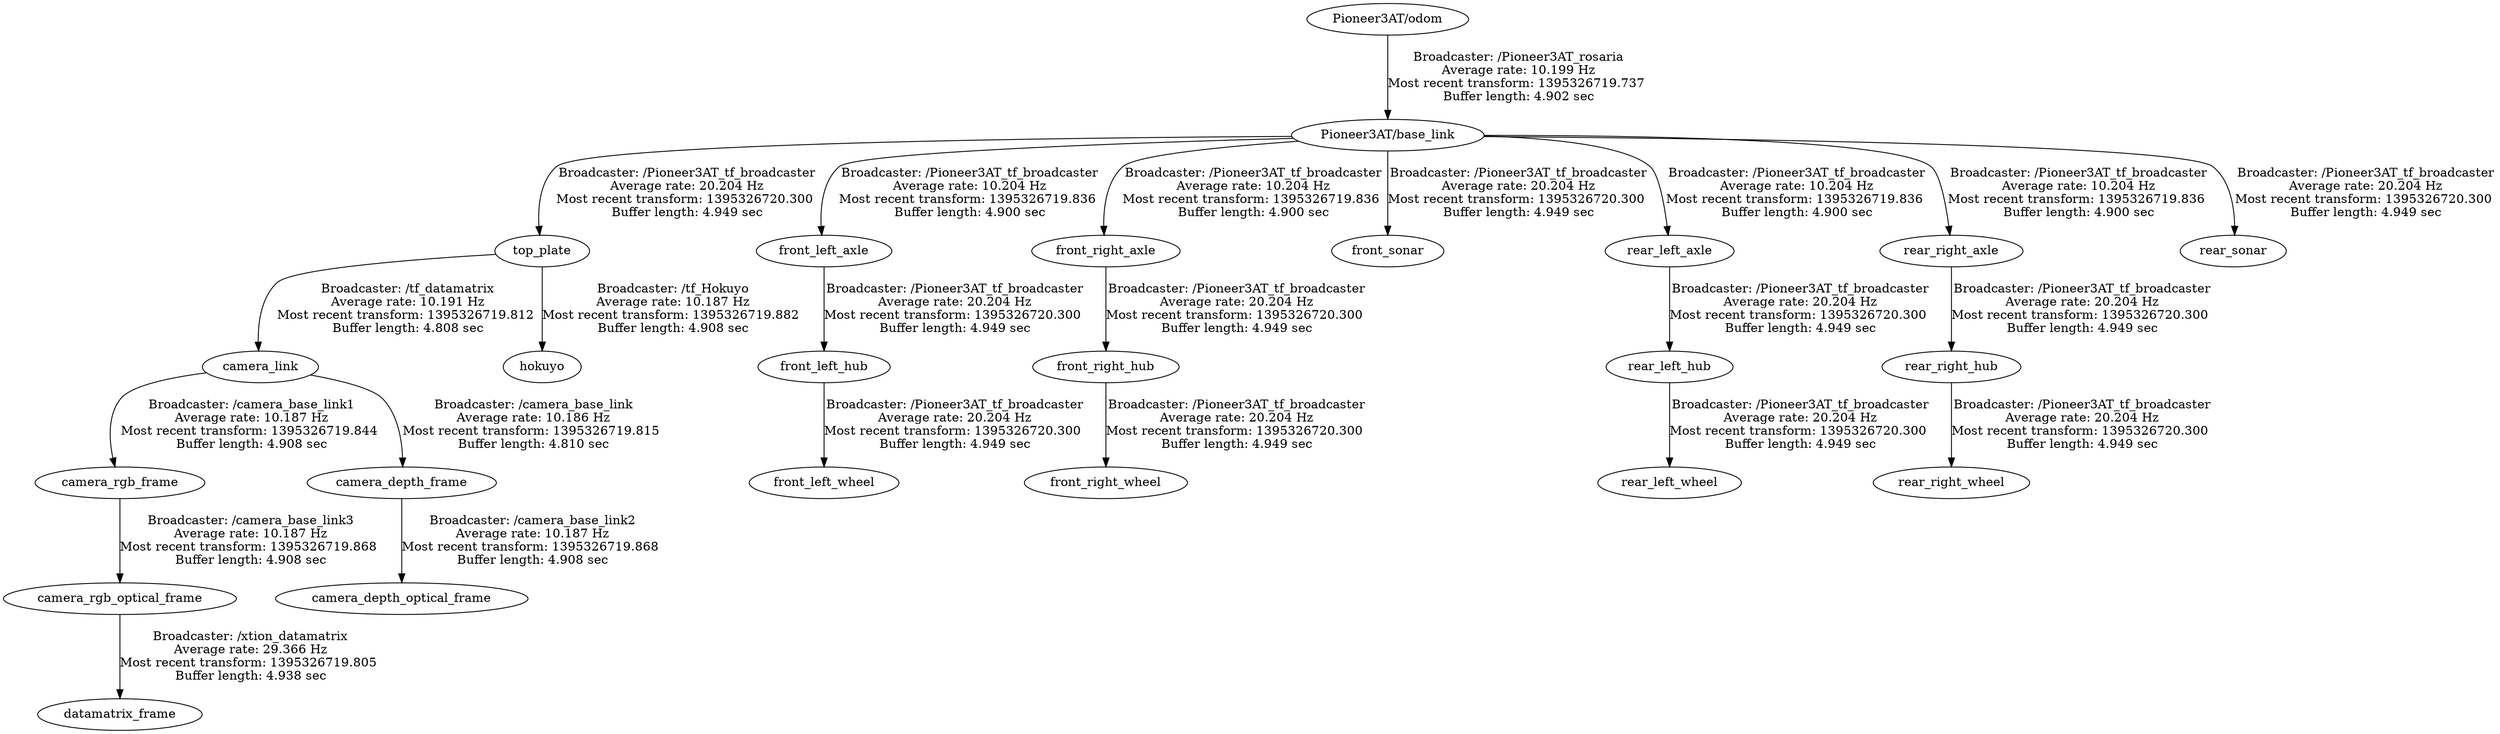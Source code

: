 digraph G {
"Pioneer3AT/odom" -> "Pioneer3AT/base_link"[label="Broadcaster: /Pioneer3AT_rosaria\nAverage rate: 10.199 Hz\nMost recent transform: 1395326719.737 \nBuffer length: 4.902 sec\n"];
"camera_link" -> "camera_rgb_frame"[label="Broadcaster: /camera_base_link1\nAverage rate: 10.187 Hz\nMost recent transform: 1395326719.844 \nBuffer length: 4.908 sec\n"];
"top_plate" -> "camera_link"[label="Broadcaster: /tf_datamatrix\nAverage rate: 10.191 Hz\nMost recent transform: 1395326719.812 \nBuffer length: 4.808 sec\n"];
"Pioneer3AT/base_link" -> "top_plate"[label="Broadcaster: /Pioneer3AT_tf_broadcaster\nAverage rate: 20.204 Hz\nMost recent transform: 1395326720.300 \nBuffer length: 4.949 sec\n"];
"front_left_axle" -> "front_left_hub"[label="Broadcaster: /Pioneer3AT_tf_broadcaster\nAverage rate: 20.204 Hz\nMost recent transform: 1395326720.300 \nBuffer length: 4.949 sec\n"];
"Pioneer3AT/base_link" -> "front_left_axle"[label="Broadcaster: /Pioneer3AT_tf_broadcaster\nAverage rate: 10.204 Hz\nMost recent transform: 1395326719.836 \nBuffer length: 4.900 sec\n"];
"front_left_hub" -> "front_left_wheel"[label="Broadcaster: /Pioneer3AT_tf_broadcaster\nAverage rate: 20.204 Hz\nMost recent transform: 1395326720.300 \nBuffer length: 4.949 sec\n"];
"front_right_axle" -> "front_right_hub"[label="Broadcaster: /Pioneer3AT_tf_broadcaster\nAverage rate: 20.204 Hz\nMost recent transform: 1395326720.300 \nBuffer length: 4.949 sec\n"];
"Pioneer3AT/base_link" -> "front_right_axle"[label="Broadcaster: /Pioneer3AT_tf_broadcaster\nAverage rate: 10.204 Hz\nMost recent transform: 1395326719.836 \nBuffer length: 4.900 sec\n"];
"front_right_hub" -> "front_right_wheel"[label="Broadcaster: /Pioneer3AT_tf_broadcaster\nAverage rate: 20.204 Hz\nMost recent transform: 1395326720.300 \nBuffer length: 4.949 sec\n"];
"Pioneer3AT/base_link" -> "front_sonar"[label="Broadcaster: /Pioneer3AT_tf_broadcaster\nAverage rate: 20.204 Hz\nMost recent transform: 1395326720.300 \nBuffer length: 4.949 sec\n"];
"rear_left_axle" -> "rear_left_hub"[label="Broadcaster: /Pioneer3AT_tf_broadcaster\nAverage rate: 20.204 Hz\nMost recent transform: 1395326720.300 \nBuffer length: 4.949 sec\n"];
"Pioneer3AT/base_link" -> "rear_left_axle"[label="Broadcaster: /Pioneer3AT_tf_broadcaster\nAverage rate: 10.204 Hz\nMost recent transform: 1395326719.836 \nBuffer length: 4.900 sec\n"];
"rear_left_hub" -> "rear_left_wheel"[label="Broadcaster: /Pioneer3AT_tf_broadcaster\nAverage rate: 20.204 Hz\nMost recent transform: 1395326720.300 \nBuffer length: 4.949 sec\n"];
"rear_right_axle" -> "rear_right_hub"[label="Broadcaster: /Pioneer3AT_tf_broadcaster\nAverage rate: 20.204 Hz\nMost recent transform: 1395326720.300 \nBuffer length: 4.949 sec\n"];
"Pioneer3AT/base_link" -> "rear_right_axle"[label="Broadcaster: /Pioneer3AT_tf_broadcaster\nAverage rate: 10.204 Hz\nMost recent transform: 1395326719.836 \nBuffer length: 4.900 sec\n"];
"rear_right_hub" -> "rear_right_wheel"[label="Broadcaster: /Pioneer3AT_tf_broadcaster\nAverage rate: 20.204 Hz\nMost recent transform: 1395326720.300 \nBuffer length: 4.949 sec\n"];
"Pioneer3AT/base_link" -> "rear_sonar"[label="Broadcaster: /Pioneer3AT_tf_broadcaster\nAverage rate: 20.204 Hz\nMost recent transform: 1395326720.300 \nBuffer length: 4.949 sec\n"];
"camera_depth_frame" -> "camera_depth_optical_frame"[label="Broadcaster: /camera_base_link2\nAverage rate: 10.187 Hz\nMost recent transform: 1395326719.868 \nBuffer length: 4.908 sec\n"];
"camera_link" -> "camera_depth_frame"[label="Broadcaster: /camera_base_link\nAverage rate: 10.186 Hz\nMost recent transform: 1395326719.815 \nBuffer length: 4.810 sec\n"];
"camera_rgb_frame" -> "camera_rgb_optical_frame"[label="Broadcaster: /camera_base_link3\nAverage rate: 10.187 Hz\nMost recent transform: 1395326719.868 \nBuffer length: 4.908 sec\n"];
"camera_rgb_optical_frame" -> "datamatrix_frame"[label="Broadcaster: /xtion_datamatrix\nAverage rate: 29.366 Hz\nMost recent transform: 1395326719.805 \nBuffer length: 4.938 sec\n"];
"top_plate" -> "hokuyo"[label="Broadcaster: /tf_Hokuyo\nAverage rate: 10.187 Hz\nMost recent transform: 1395326719.882 \nBuffer length: 4.908 sec\n"];
}